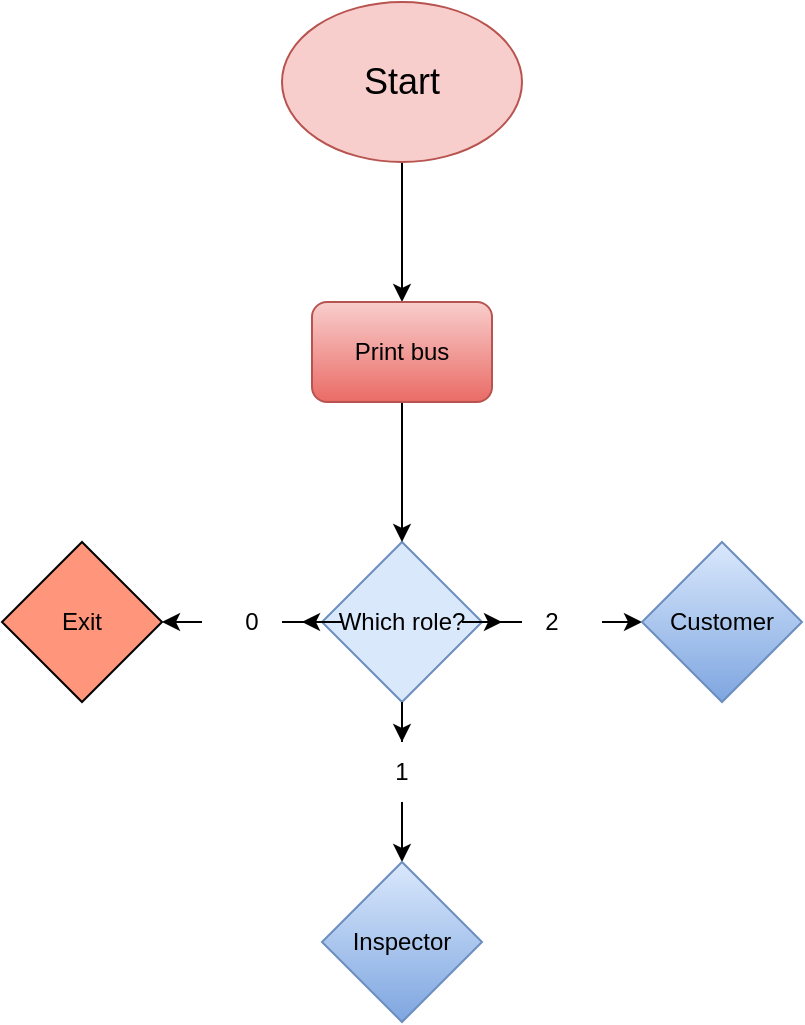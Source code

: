 <mxfile version="21.6.9" type="github">
  <diagram id="C5RBs43oDa-KdzZeNtuy" name="Page-1">
    <mxGraphModel dx="1050" dy="530" grid="1" gridSize="10" guides="1" tooltips="1" connect="1" arrows="1" fold="1" page="1" pageScale="1" pageWidth="827" pageHeight="1169" math="0" shadow="0">
      <root>
        <mxCell id="WIyWlLk6GJQsqaUBKTNV-0" />
        <mxCell id="WIyWlLk6GJQsqaUBKTNV-1" parent="WIyWlLk6GJQsqaUBKTNV-0" />
        <mxCell id="NTFk5L0waF7ZVPVH3w1j-1" style="edgeStyle=orthogonalEdgeStyle;rounded=0;orthogonalLoop=1;jettySize=auto;html=1;" edge="1" parent="WIyWlLk6GJQsqaUBKTNV-1" source="NTFk5L0waF7ZVPVH3w1j-0">
          <mxGeometry relative="1" as="geometry">
            <mxPoint x="400" y="160" as="targetPoint" />
          </mxGeometry>
        </mxCell>
        <mxCell id="NTFk5L0waF7ZVPVH3w1j-0" value="&lt;div&gt;&lt;font style=&quot;font-size: 18px;&quot;&gt;Start&lt;/font&gt;&lt;/div&gt;" style="ellipse;whiteSpace=wrap;html=1;fillColor=#f8cecc;strokeColor=#b85450;" vertex="1" parent="WIyWlLk6GJQsqaUBKTNV-1">
          <mxGeometry x="340" y="10" width="120" height="80" as="geometry" />
        </mxCell>
        <mxCell id="NTFk5L0waF7ZVPVH3w1j-7" style="edgeStyle=orthogonalEdgeStyle;rounded=0;orthogonalLoop=1;jettySize=auto;html=1;exitX=1;exitY=0.5;exitDx=0;exitDy=0;" edge="1" parent="WIyWlLk6GJQsqaUBKTNV-1" source="NTFk5L0waF7ZVPVH3w1j-16">
          <mxGeometry relative="1" as="geometry">
            <mxPoint x="520" y="320" as="targetPoint" />
          </mxGeometry>
        </mxCell>
        <mxCell id="NTFk5L0waF7ZVPVH3w1j-8" style="edgeStyle=orthogonalEdgeStyle;rounded=0;orthogonalLoop=1;jettySize=auto;html=1;" edge="1" parent="WIyWlLk6GJQsqaUBKTNV-1" source="NTFk5L0waF7ZVPVH3w1j-13">
          <mxGeometry relative="1" as="geometry">
            <mxPoint x="400" y="440" as="targetPoint" />
          </mxGeometry>
        </mxCell>
        <mxCell id="NTFk5L0waF7ZVPVH3w1j-5" value="Which role?" style="rhombus;whiteSpace=wrap;html=1;fillColor=#dae8fc;strokeColor=#6c8ebf;" vertex="1" parent="WIyWlLk6GJQsqaUBKTNV-1">
          <mxGeometry x="360" y="280" width="80" height="80" as="geometry" />
        </mxCell>
        <mxCell id="NTFk5L0waF7ZVPVH3w1j-14" value="" style="edgeStyle=orthogonalEdgeStyle;rounded=0;orthogonalLoop=1;jettySize=auto;html=1;" edge="1" parent="WIyWlLk6GJQsqaUBKTNV-1" source="NTFk5L0waF7ZVPVH3w1j-5" target="NTFk5L0waF7ZVPVH3w1j-13">
          <mxGeometry relative="1" as="geometry">
            <mxPoint x="400" y="440" as="targetPoint" />
            <mxPoint x="400" y="360" as="sourcePoint" />
          </mxGeometry>
        </mxCell>
        <mxCell id="NTFk5L0waF7ZVPVH3w1j-13" value="&lt;div&gt;1&lt;br&gt;&lt;/div&gt;" style="text;html=1;strokeColor=none;fillColor=none;align=center;verticalAlign=middle;whiteSpace=wrap;rounded=0;" vertex="1" parent="WIyWlLk6GJQsqaUBKTNV-1">
          <mxGeometry x="370" y="380" width="60" height="30" as="geometry" />
        </mxCell>
        <mxCell id="NTFk5L0waF7ZVPVH3w1j-15" value="" style="edgeStyle=orthogonalEdgeStyle;rounded=0;orthogonalLoop=1;jettySize=auto;html=1;" edge="1" parent="WIyWlLk6GJQsqaUBKTNV-1" source="NTFk5L0waF7ZVPVH3w1j-5" target="NTFk5L0waF7ZVPVH3w1j-9">
          <mxGeometry relative="1" as="geometry">
            <mxPoint x="280" y="320" as="targetPoint" />
            <mxPoint x="360" y="320" as="sourcePoint" />
          </mxGeometry>
        </mxCell>
        <mxCell id="NTFk5L0waF7ZVPVH3w1j-22" style="edgeStyle=orthogonalEdgeStyle;rounded=0;orthogonalLoop=1;jettySize=auto;html=1;" edge="1" parent="WIyWlLk6GJQsqaUBKTNV-1">
          <mxGeometry relative="1" as="geometry">
            <mxPoint x="280" y="320" as="targetPoint" />
            <mxPoint x="300" y="320" as="sourcePoint" />
          </mxGeometry>
        </mxCell>
        <mxCell id="NTFk5L0waF7ZVPVH3w1j-9" value="&lt;div&gt;0&lt;/div&gt;" style="text;html=1;strokeColor=none;fillColor=none;align=center;verticalAlign=middle;whiteSpace=wrap;rounded=0;" vertex="1" parent="WIyWlLk6GJQsqaUBKTNV-1">
          <mxGeometry x="300" y="305" width="50" height="30" as="geometry" />
        </mxCell>
        <mxCell id="NTFk5L0waF7ZVPVH3w1j-20" value="" style="edgeStyle=orthogonalEdgeStyle;rounded=0;orthogonalLoop=1;jettySize=auto;html=1;exitX=1;exitY=0.5;exitDx=0;exitDy=0;" edge="1" parent="WIyWlLk6GJQsqaUBKTNV-1" source="NTFk5L0waF7ZVPVH3w1j-5" target="NTFk5L0waF7ZVPVH3w1j-16">
          <mxGeometry relative="1" as="geometry">
            <mxPoint x="520" y="320" as="targetPoint" />
            <mxPoint x="440" y="320" as="sourcePoint" />
          </mxGeometry>
        </mxCell>
        <mxCell id="NTFk5L0waF7ZVPVH3w1j-16" value="&lt;div&gt;2&lt;/div&gt;" style="text;html=1;strokeColor=none;fillColor=none;align=center;verticalAlign=middle;whiteSpace=wrap;rounded=0;" vertex="1" parent="WIyWlLk6GJQsqaUBKTNV-1">
          <mxGeometry x="450" y="305" width="50" height="30" as="geometry" />
        </mxCell>
        <mxCell id="NTFk5L0waF7ZVPVH3w1j-23" value="Exit" style="rhombus;whiteSpace=wrap;html=1;fillStyle=solid;fillColor=#FF957A;" vertex="1" parent="WIyWlLk6GJQsqaUBKTNV-1">
          <mxGeometry x="200" y="280" width="80" height="80" as="geometry" />
        </mxCell>
        <mxCell id="NTFk5L0waF7ZVPVH3w1j-24" value="Inspector" style="rhombus;whiteSpace=wrap;html=1;fillColor=#dae8fc;gradientColor=#7ea6e0;strokeColor=#6c8ebf;" vertex="1" parent="WIyWlLk6GJQsqaUBKTNV-1">
          <mxGeometry x="360" y="440" width="80" height="80" as="geometry" />
        </mxCell>
        <mxCell id="NTFk5L0waF7ZVPVH3w1j-25" value="Customer" style="rhombus;whiteSpace=wrap;html=1;fillColor=#dae8fc;gradientColor=#7ea6e0;strokeColor=#6c8ebf;" vertex="1" parent="WIyWlLk6GJQsqaUBKTNV-1">
          <mxGeometry x="520" y="280" width="80" height="80" as="geometry" />
        </mxCell>
        <mxCell id="NTFk5L0waF7ZVPVH3w1j-28" style="edgeStyle=orthogonalEdgeStyle;rounded=0;orthogonalLoop=1;jettySize=auto;html=1;entryX=0.5;entryY=0;entryDx=0;entryDy=0;" edge="1" parent="WIyWlLk6GJQsqaUBKTNV-1" source="NTFk5L0waF7ZVPVH3w1j-27" target="NTFk5L0waF7ZVPVH3w1j-5">
          <mxGeometry relative="1" as="geometry" />
        </mxCell>
        <mxCell id="NTFk5L0waF7ZVPVH3w1j-27" value="Print bus" style="rounded=1;whiteSpace=wrap;html=1;fillColor=#f8cecc;gradientColor=#ea6b66;strokeColor=#b85450;" vertex="1" parent="WIyWlLk6GJQsqaUBKTNV-1">
          <mxGeometry x="355" y="160" width="90" height="50" as="geometry" />
        </mxCell>
      </root>
    </mxGraphModel>
  </diagram>
</mxfile>
